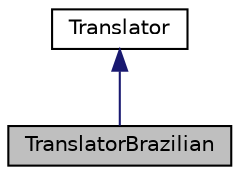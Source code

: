 digraph "TranslatorBrazilian"
{
 // INTERACTIVE_SVG=YES
 // LATEX_PDF_SIZE
  edge [fontname="Helvetica",fontsize="10",labelfontname="Helvetica",labelfontsize="10"];
  node [fontname="Helvetica",fontsize="10",shape=record];
  Node1 [label="TranslatorBrazilian",height=0.2,width=0.4,color="black", fillcolor="grey75", style="filled", fontcolor="black",tooltip=" "];
  Node2 -> Node1 [dir="back",color="midnightblue",fontsize="10",style="solid",fontname="Helvetica"];
  Node2 [label="Translator",height=0.2,width=0.4,color="black", fillcolor="white", style="filled",URL="$d8/dfb/class_translator.html",tooltip="Abstract base class for all translatable text fragments."];
}
